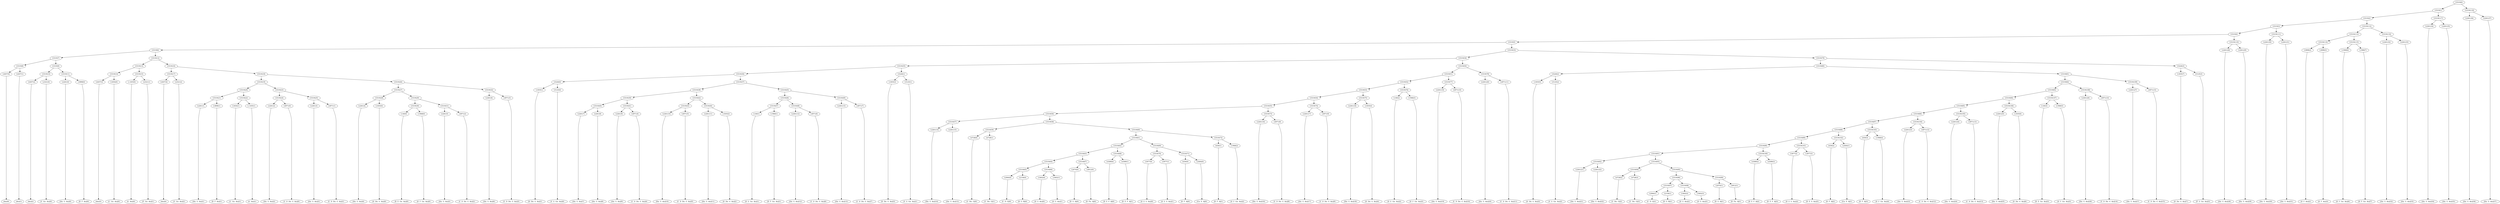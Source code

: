 digraph sample{
"L4457(0)"->"[Ais](0)"
"L4457(1)"->"[Ais](1)"
"L5319(8)"->"L4457(0)"
"L5319(8)"->"L4457(1)"
"L4457(2)"->"[Ais](2)"
"L2321(0)"->"[F  Gis  Ais](0)"
"L5319(10)"->"L4457(2)"
"L5319(10)"->"L2321(0)"
"L2261(0)"->"[Dis  G  Ais](0)"
"L3898(0)"->"[D  F  Ais](0)"
"L5319(11)"->"L2261(0)"
"L5319(11)"->"L3898(0)"
"L5319(9)"->"L5319(10)"
"L5319(9)"->"L5319(11)"
"L5319(7)"->"L5319(8)"
"L5319(7)"->"L5319(9)"
"L4457(3)"->"[Ais](3)"
"L3454(0)"->"[C  Gis  Ais](0)"
"L5319(14)"->"L4457(3)"
"L5319(14)"->"L3454(0)"
"L-1455(0)"->"[G  Ais](0)"
"L2321(1)"->"[F  Gis  Ais](1)"
"L5319(15)"->"L-1455(0)"
"L5319(15)"->"L2321(1)"
"L5319(13)"->"L5319(14)"
"L5319(13)"->"L5319(15)"
"L4457(4)"->"[Ais](4)"
"L2321(2)"->"[F  Gis  Ais](2)"
"L5319(17)"->"L4457(4)"
"L5319(17)"->"L2321(2)"
"L2261(1)"->"[Dis  G  Ais](1)"
"L3898(1)"->"[D  F  Ais](1)"
"L5319(21)"->"L2261(1)"
"L5319(21)"->"L3898(1)"
"L3454(1)"->"[C  Gis  Ais](1)"
"L-1455(1)"->"[G  Ais](1)"
"L5319(22)"->"L3454(1)"
"L5319(22)"->"L-1455(1)"
"L5319(20)"->"L5319(21)"
"L5319(20)"->"L5319(22)"
"L2261(2)"->"[Dis  G  Ais](2)"
"L4971(0)"->"[C  D  Dis  G  Ais](0)"
"L5319(24)"->"L2261(2)"
"L5319(24)"->"L4971(0)"
"L2261(3)"->"[Dis  G  Ais](3)"
"L4971(1)"->"[C  D  Dis  G  Ais](1)"
"L5319(25)"->"L2261(3)"
"L5319(25)"->"L4971(1)"
"L5319(23)"->"L5319(24)"
"L5319(23)"->"L5319(25)"
"L5319(19)"->"L5319(20)"
"L5319(19)"->"L5319(23)"
"L2261(4)"->"[Dis  G  Ais](4)"
"L1835(0)"->"[D  Dis  G  Ais](0)"
"L5319(28)"->"L2261(4)"
"L5319(28)"->"L1835(0)"
"L140(0)"->"[D  E  Gis  Ais](0)"
"L1968(0)"->"[D  F  Gis  Ais](0)"
"L5319(30)"->"L140(0)"
"L5319(30)"->"L1968(0)"
"L2261(5)"->"[Dis  G  Ais](5)"
"L4971(2)"->"[C  D  Dis  G  Ais](2)"
"L5319(31)"->"L2261(5)"
"L5319(31)"->"L4971(2)"
"L5319(29)"->"L5319(30)"
"L5319(29)"->"L5319(31)"
"L5319(27)"->"L5319(28)"
"L5319(27)"->"L5319(29)"
"L2261(6)"->"[Dis  G  Ais](6)"
"L4971(3)"->"[C  D  Dis  G  Ais](3)"
"L5319(32)"->"L2261(6)"
"L5319(32)"->"L4971(3)"
"L5319(26)"->"L5319(27)"
"L5319(26)"->"L5319(32)"
"L5319(18)"->"L5319(19)"
"L5319(18)"->"L5319(26)"
"L5319(16)"->"L5319(17)"
"L5319(16)"->"L5319(18)"
"L5319(12)"->"L5319(13)"
"L5319(12)"->"L5319(16)"
"L5319(6)"->"L5319(7)"
"L5319(6)"->"L5319(12)"
"L1835(1)"->"[D  Dis  G  Ais](1)"
"L5125(0)"->"[F  G  Gis  Ais](0)"
"L5226(0)"->"L1835(1)"
"L5226(0)"->"L5125(0)"
"L2261(7)"->"[Dis  G  Ais](7)"
"L2261(8)"->"[Dis  G  Ais](8)"
"L5319(40)"->"L2261(7)"
"L5319(40)"->"L2261(8)"
"L2261(9)"->"[Dis  G  Ais](9)"
"L4971(4)"->"[C  D  Dis  G  Ais](4)"
"L5319(41)"->"L2261(9)"
"L5319(41)"->"L4971(4)"
"L5319(39)"->"L5319(40)"
"L5319(39)"->"L5319(41)"
"L2261(10)"->"[Dis  G  Ais](10)"
"L4971(5)"->"[C  D  Dis  G  Ais](5)"
"L5319(43)"->"L2261(10)"
"L5319(43)"->"L4971(5)"
"L2261(11)"->"[Dis  G  Ais](11)"
"L1835(2)"->"[D  Dis  G  Ais](2)"
"L5319(44)"->"L2261(11)"
"L5319(44)"->"L1835(2)"
"L5319(42)"->"L5319(43)"
"L5319(42)"->"L5319(44)"
"L5319(38)"->"L5319(39)"
"L5319(38)"->"L5319(42)"
"L140(1)"->"[D  E  Gis  Ais](1)"
"L1968(1)"->"[D  F  Gis  Ais](1)"
"L5319(47)"->"L140(1)"
"L5319(47)"->"L1968(1)"
"L2261(12)"->"[Dis  G  Ais](12)"
"L4971(6)"->"[C  D  Dis  G  Ais](6)"
"L5319(48)"->"L2261(12)"
"L5319(48)"->"L4971(6)"
"L5319(46)"->"L5319(47)"
"L5319(46)"->"L5319(48)"
"L2261(13)"->"[Dis  G  Ais](13)"
"L4971(7)"->"[C  D  Dis  G  Ais](7)"
"L5319(49)"->"L2261(13)"
"L5319(49)"->"L4971(7)"
"L5319(45)"->"L5319(46)"
"L5319(45)"->"L5319(49)"
"L5319(37)"->"L5319(38)"
"L5319(37)"->"L5319(45)"
"L5319(36)"->"L5226(0)"
"L5319(36)"->"L5319(37)"
"L1835(3)"->"[D  Dis  G  Ais](3)"
"L5125(1)"->"[F  G  Gis  Ais](1)"
"L5226(1)"->"L1835(3)"
"L5226(1)"->"L5125(1)"
"L5319(35)"->"L5319(36)"
"L5319(35)"->"L5226(1)"
"L2261(14)"->"[Dis  G  Ais](14)"
"L2261(15)"->"[Dis  G  Ais](15)"
"L5319(57)"->"L2261(14)"
"L5319(57)"->"L2261(15)"
"L4728(0)"->"[C  Dis  G](0)"
"L4728(1)"->"[C  Dis  G](1)"
"L5319(59)"->"L4728(0)"
"L5319(59)"->"L4728(1)"
"L2064(0)"->"[C  D  G](0)"
"L2156(0)"->"[D  G  B](0)"
"L5319(65)"->"L2064(0)"
"L5319(65)"->"L2156(0)"
"L3402(0)"->"[D  G  Ais](0)"
"L3402(1)"->"[D  G  Ais](1)"
"L5319(66)"->"L3402(0)"
"L5319(66)"->"L3402(1)"
"L5319(64)"->"L5319(65)"
"L5319(64)"->"L5319(66)"
"L2074(0)"->"[D  G  A](0)"
"L4912(0)"->"[D  Fis  A](0)"
"L5319(67)"->"L2074(0)"
"L5319(67)"->"L4912(0)"
"L5319(63)"->"L5319(64)"
"L5319(63)"->"L5319(67)"
"L4389(0)"->"[D  E  F  A](0)"
"L4389(1)"->"[D  E  F  A](1)"
"L5319(68)"->"L4389(0)"
"L5319(68)"->"L4389(1)"
"L5319(62)"->"L5319(63)"
"L5319(62)"->"L5319(68)"
"L3977(0)"->"[D  E  G  Ais](0)"
"L3977(1)"->"[D  E  G  Ais](1)"
"L5319(70)"->"L3977(0)"
"L5319(70)"->"L3977(1)"
"L630(0)"->"[D  F  A](0)"
"L2404(0)"->"[Cis  E  A](0)"
"L5319(71)"->"L630(0)"
"L5319(71)"->"L2404(0)"
"L5319(69)"->"L5319(70)"
"L5319(69)"->"L5319(71)"
"L5319(61)"->"L5319(62)"
"L5319(61)"->"L5319(69)"
"L630(1)"->"[D  F  A](1)"
"L1968(2)"->"[D  F  Gis  Ais](2)"
"L5319(72)"->"L630(1)"
"L5319(72)"->"L1968(2)"
"L5319(60)"->"L5319(61)"
"L5319(60)"->"L5319(72)"
"L5319(58)"->"L5319(59)"
"L5319(58)"->"L5319(60)"
"L5319(56)"->"L5319(57)"
"L5319(56)"->"L5319(58)"
"L2261(16)"->"[Dis  G  Ais](16)"
"L4971(8)"->"[C  D  Dis  G  Ais](8)"
"L5319(73)"->"L2261(16)"
"L5319(73)"->"L4971(8)"
"L5319(55)"->"L5319(56)"
"L5319(55)"->"L5319(73)"
"L2261(17)"->"[Dis  G  Ais](17)"
"L4971(9)"->"[C  D  Dis  G  Ais](9)"
"L5319(74)"->"L2261(17)"
"L5319(74)"->"L4971(9)"
"L5319(54)"->"L5319(55)"
"L5319(54)"->"L5319(74)"
"L2261(18)"->"[Dis  G  Ais](18)"
"L1835(4)"->"[D  Dis  G  Ais](4)"
"L5319(75)"->"L2261(18)"
"L5319(75)"->"L1835(4)"
"L5319(53)"->"L5319(54)"
"L5319(53)"->"L5319(75)"
"L140(2)"->"[D  E  Gis  Ais](2)"
"L1968(3)"->"[D  F  Gis  Ais](3)"
"L5319(76)"->"L140(2)"
"L5319(76)"->"L1968(3)"
"L5319(52)"->"L5319(53)"
"L5319(52)"->"L5319(76)"
"L2261(19)"->"[Dis  G  Ais](19)"
"L4971(10)"->"[C  D  Dis  G  Ais](10)"
"L5319(77)"->"L2261(19)"
"L5319(77)"->"L4971(10)"
"L5319(51)"->"L5319(52)"
"L5319(51)"->"L5319(77)"
"L2261(20)"->"[Dis  G  Ais](20)"
"L4971(11)"->"[C  D  Dis  G  Ais](11)"
"L5319(78)"->"L2261(20)"
"L5319(78)"->"L4971(11)"
"L5319(50)"->"L5319(51)"
"L5319(50)"->"L5319(78)"
"L5319(34)"->"L5319(35)"
"L5319(34)"->"L5319(50)"
"L1835(5)"->"[D  Dis  G  Ais](5)"
"L5125(2)"->"[F  G  Gis  Ais](2)"
"L5226(2)"->"L1835(5)"
"L5226(2)"->"L5125(2)"
"L2261(21)"->"[Dis  G  Ais](21)"
"L2261(22)"->"[Dis  G  Ais](22)"
"L5319(92)"->"L2261(21)"
"L5319(92)"->"L2261(22)"
"L4728(2)"->"[C  Dis  G](2)"
"L4728(3)"->"[C  Dis  G](3)"
"L5319(94)"->"L4728(2)"
"L5319(94)"->"L4728(3)"
"L2064(1)"->"[C  D  G](1)"
"L2156(1)"->"[D  G  B](1)"
"L5319(97)"->"L2064(1)"
"L5319(97)"->"L2156(1)"
"L3402(2)"->"[D  G  Ais](2)"
"L3402(3)"->"[D  G  Ais](3)"
"L5319(98)"->"L3402(2)"
"L5319(98)"->"L3402(3)"
"L5319(96)"->"L5319(97)"
"L5319(96)"->"L5319(98)"
"L2074(1)"->"[D  G  A](1)"
"L4912(1)"->"[D  Fis  A](1)"
"L5319(99)"->"L2074(1)"
"L5319(99)"->"L4912(1)"
"L5319(95)"->"L5319(96)"
"L5319(95)"->"L5319(99)"
"L5319(93)"->"L5319(94)"
"L5319(93)"->"L5319(95)"
"L5319(91)"->"L5319(92)"
"L5319(91)"->"L5319(93)"
"L4389(2)"->"[D  E  F  A](2)"
"L4389(3)"->"[D  E  F  A](3)"
"L5319(100)"->"L4389(2)"
"L5319(100)"->"L4389(3)"
"L5319(90)"->"L5319(91)"
"L5319(90)"->"L5319(100)"
"L3977(2)"->"[D  E  G  Ais](2)"
"L3977(3)"->"[D  E  G  Ais](3)"
"L5319(101)"->"L3977(2)"
"L5319(101)"->"L3977(3)"
"L5319(89)"->"L5319(90)"
"L5319(89)"->"L5319(101)"
"L630(2)"->"[D  F  A](2)"
"L2404(1)"->"[Cis  E  A](1)"
"L5319(102)"->"L630(2)"
"L5319(102)"->"L2404(1)"
"L5319(88)"->"L5319(89)"
"L5319(88)"->"L5319(102)"
"L630(3)"->"[D  F  A](3)"
"L1968(4)"->"[D  F  Gis  Ais](4)"
"L5319(103)"->"L630(3)"
"L5319(103)"->"L1968(4)"
"L5319(87)"->"L5319(88)"
"L5319(87)"->"L5319(103)"
"L2261(23)"->"[Dis  G  Ais](23)"
"L4971(12)"->"[C  D  Dis  G  Ais](12)"
"L5319(104)"->"L2261(23)"
"L5319(104)"->"L4971(12)"
"L5319(86)"->"L5319(87)"
"L5319(86)"->"L5319(104)"
"L2261(24)"->"[Dis  G  Ais](24)"
"L4971(13)"->"[C  D  Dis  G  Ais](13)"
"L5319(105)"->"L2261(24)"
"L5319(105)"->"L4971(13)"
"L5319(85)"->"L5319(86)"
"L5319(85)"->"L5319(105)"
"L2261(25)"->"[Dis  G  Ais](25)"
"L1835(6)"->"[D  Dis  G  Ais](6)"
"L5319(106)"->"L2261(25)"
"L5319(106)"->"L1835(6)"
"L5319(84)"->"L5319(85)"
"L5319(84)"->"L5319(106)"
"L140(3)"->"[D  E  Gis  Ais](3)"
"L1968(5)"->"[D  F  Gis  Ais](5)"
"L5319(107)"->"L140(3)"
"L5319(107)"->"L1968(5)"
"L5319(83)"->"L5319(84)"
"L5319(83)"->"L5319(107)"
"L2261(26)"->"[Dis  G  Ais](26)"
"L4971(14)"->"[C  D  Dis  G  Ais](14)"
"L5319(108)"->"L2261(26)"
"L5319(108)"->"L4971(14)"
"L5319(82)"->"L5319(83)"
"L5319(82)"->"L5319(108)"
"L2261(27)"->"[Dis  G  Ais](27)"
"L4971(15)"->"[C  D  Dis  G  Ais](15)"
"L5319(109)"->"L2261(27)"
"L5319(109)"->"L4971(15)"
"L5319(81)"->"L5319(82)"
"L5319(81)"->"L5319(109)"
"L5319(80)"->"L5226(2)"
"L5319(80)"->"L5319(81)"
"L1835(7)"->"[D  Dis  G  Ais](7)"
"L5125(3)"->"[F  G  Gis  Ais](3)"
"L5226(3)"->"L1835(7)"
"L5226(3)"->"L5125(3)"
"L5319(79)"->"L5319(80)"
"L5319(79)"->"L5226(3)"
"L5319(33)"->"L5319(34)"
"L5319(33)"->"L5319(79)"
"L5319(5)"->"L5319(6)"
"L5319(5)"->"L5319(33)"
"L2261(28)"->"[Dis  G  Ais](28)"
"L2261(29)"->"[Dis  G  Ais](29)"
"L5319(110)"->"L2261(28)"
"L5319(110)"->"L2261(29)"
"L5319(4)"->"L5319(5)"
"L5319(4)"->"L5319(110)"
"L2261(30)"->"[Dis  G  Ais](30)"
"L2261(31)"->"[Dis  G  Ais](31)"
"L5319(111)"->"L2261(30)"
"L5319(111)"->"L2261(31)"
"L5319(3)"->"L5319(4)"
"L5319(3)"->"L5319(111)"
"L3898(2)"->"[D  F  Ais](2)"
"L3898(3)"->"[D  F  Ais](3)"
"L5319(114)"->"L3898(2)"
"L5319(114)"->"L3898(3)"
"L1968(6)"->"[D  F  Gis  Ais](6)"
"L1968(7)"->"[D  F  Gis  Ais](7)"
"L5319(115)"->"L1968(6)"
"L5319(115)"->"L1968(7)"
"L5319(113)"->"L5319(114)"
"L5319(113)"->"L5319(115)"
"L2261(32)"->"[Dis  G  Ais](32)"
"L2261(33)"->"[Dis  G  Ais](33)"
"L5319(116)"->"L2261(32)"
"L5319(116)"->"L2261(33)"
"L5319(112)"->"L5319(113)"
"L5319(112)"->"L5319(116)"
"L5319(2)"->"L5319(3)"
"L5319(2)"->"L5319(112)"
"L2261(34)"->"[Dis  G  Ais](34)"
"L2261(35)"->"[Dis  G  Ais](35)"
"L5319(117)"->"L2261(34)"
"L5319(117)"->"L2261(35)"
"L5319(1)"->"L5319(2)"
"L5319(1)"->"L5319(117)"
"L2261(36)"->"[Dis  G  Ais](36)"
"L2261(37)"->"[Dis  G  Ais](37)"
"L5319(118)"->"L2261(36)"
"L5319(118)"->"L2261(37)"
"L5319(0)"->"L5319(1)"
"L5319(0)"->"L5319(118)"
{rank = min; "L5319(0)"}
{rank = same; "L5319(1)"; "L5319(118)";}
{rank = same; "L5319(2)"; "L5319(117)"; "L2261(36)"; "L2261(37)";}
{rank = same; "L5319(3)"; "L5319(112)"; "L2261(34)"; "L2261(35)";}
{rank = same; "L5319(4)"; "L5319(111)"; "L5319(113)"; "L5319(116)";}
{rank = same; "L5319(5)"; "L5319(110)"; "L2261(30)"; "L2261(31)"; "L5319(114)"; "L5319(115)"; "L2261(32)"; "L2261(33)";}
{rank = same; "L5319(6)"; "L5319(33)"; "L2261(28)"; "L2261(29)"; "L3898(2)"; "L3898(3)"; "L1968(6)"; "L1968(7)";}
{rank = same; "L5319(7)"; "L5319(12)"; "L5319(34)"; "L5319(79)";}
{rank = same; "L5319(8)"; "L5319(9)"; "L5319(13)"; "L5319(16)"; "L5319(35)"; "L5319(50)"; "L5319(80)"; "L5226(3)";}
{rank = same; "L4457(0)"; "L4457(1)"; "L5319(10)"; "L5319(11)"; "L5319(14)"; "L5319(15)"; "L5319(17)"; "L5319(18)"; "L5319(36)"; "L5226(1)"; "L5319(51)"; "L5319(78)"; "L5226(2)"; "L5319(81)"; "L1835(7)"; "L5125(3)";}
{rank = same; "L4457(2)"; "L2321(0)"; "L2261(0)"; "L3898(0)"; "L4457(3)"; "L3454(0)"; "L-1455(0)"; "L2321(1)"; "L4457(4)"; "L2321(2)"; "L5319(19)"; "L5319(26)"; "L5226(0)"; "L5319(37)"; "L1835(3)"; "L5125(1)"; "L5319(52)"; "L5319(77)"; "L2261(20)"; "L4971(11)"; "L1835(5)"; "L5125(2)"; "L5319(82)"; "L5319(109)";}
{rank = same; "L5319(20)"; "L5319(23)"; "L5319(27)"; "L5319(32)"; "L1835(1)"; "L5125(0)"; "L5319(38)"; "L5319(45)"; "L5319(53)"; "L5319(76)"; "L2261(19)"; "L4971(10)"; "L5319(83)"; "L5319(108)"; "L2261(27)"; "L4971(15)";}
{rank = same; "L5319(21)"; "L5319(22)"; "L5319(24)"; "L5319(25)"; "L5319(28)"; "L5319(29)"; "L2261(6)"; "L4971(3)"; "L5319(39)"; "L5319(42)"; "L5319(46)"; "L5319(49)"; "L5319(54)"; "L5319(75)"; "L140(2)"; "L1968(3)"; "L5319(84)"; "L5319(107)"; "L2261(26)"; "L4971(14)";}
{rank = same; "L2261(1)"; "L3898(1)"; "L3454(1)"; "L-1455(1)"; "L2261(2)"; "L4971(0)"; "L2261(3)"; "L4971(1)"; "L2261(4)"; "L1835(0)"; "L5319(30)"; "L5319(31)"; "L5319(40)"; "L5319(41)"; "L5319(43)"; "L5319(44)"; "L5319(47)"; "L5319(48)"; "L2261(13)"; "L4971(7)"; "L5319(55)"; "L5319(74)"; "L2261(18)"; "L1835(4)"; "L5319(85)"; "L5319(106)"; "L140(3)"; "L1968(5)";}
{rank = same; "L140(0)"; "L1968(0)"; "L2261(5)"; "L4971(2)"; "L2261(7)"; "L2261(8)"; "L2261(9)"; "L4971(4)"; "L2261(10)"; "L4971(5)"; "L2261(11)"; "L1835(2)"; "L140(1)"; "L1968(1)"; "L2261(12)"; "L4971(6)"; "L5319(56)"; "L5319(73)"; "L2261(17)"; "L4971(9)"; "L5319(86)"; "L5319(105)"; "L2261(25)"; "L1835(6)";}
{rank = same; "L5319(57)"; "L5319(58)"; "L2261(16)"; "L4971(8)"; "L5319(87)"; "L5319(104)"; "L2261(24)"; "L4971(13)";}
{rank = same; "L2261(14)"; "L2261(15)"; "L5319(59)"; "L5319(60)"; "L5319(88)"; "L5319(103)"; "L2261(23)"; "L4971(12)";}
{rank = same; "L4728(0)"; "L4728(1)"; "L5319(61)"; "L5319(72)"; "L5319(89)"; "L5319(102)"; "L630(3)"; "L1968(4)";}
{rank = same; "L5319(62)"; "L5319(69)"; "L630(1)"; "L1968(2)"; "L5319(90)"; "L5319(101)"; "L630(2)"; "L2404(1)";}
{rank = same; "L5319(63)"; "L5319(68)"; "L5319(70)"; "L5319(71)"; "L5319(91)"; "L5319(100)"; "L3977(2)"; "L3977(3)";}
{rank = same; "L5319(64)"; "L5319(67)"; "L4389(0)"; "L4389(1)"; "L3977(0)"; "L3977(1)"; "L630(0)"; "L2404(0)"; "L5319(92)"; "L5319(93)"; "L4389(2)"; "L4389(3)";}
{rank = same; "L5319(65)"; "L5319(66)"; "L2074(0)"; "L4912(0)"; "L2261(21)"; "L2261(22)"; "L5319(94)"; "L5319(95)";}
{rank = same; "L2064(0)"; "L2156(0)"; "L3402(0)"; "L3402(1)"; "L4728(2)"; "L4728(3)"; "L5319(96)"; "L5319(99)";}
{rank = same; "L5319(97)"; "L5319(98)"; "L2074(1)"; "L4912(1)";}
{rank = same; "L2064(1)"; "L2156(1)"; "L3402(2)"; "L3402(3)";}
{rank = max; "[Ais](0)"; "[Ais](1)"; "[Ais](2)"; "[Ais](3)"; "[Ais](4)"; "[C  D  Dis  G  Ais](0)"; "[C  D  Dis  G  Ais](1)"; "[C  D  Dis  G  Ais](10)"; "[C  D  Dis  G  Ais](11)"; "[C  D  Dis  G  Ais](12)"; "[C  D  Dis  G  Ais](13)"; "[C  D  Dis  G  Ais](14)"; "[C  D  Dis  G  Ais](15)"; "[C  D  Dis  G  Ais](2)"; "[C  D  Dis  G  Ais](3)"; "[C  D  Dis  G  Ais](4)"; "[C  D  Dis  G  Ais](5)"; "[C  D  Dis  G  Ais](6)"; "[C  D  Dis  G  Ais](7)"; "[C  D  Dis  G  Ais](8)"; "[C  D  Dis  G  Ais](9)"; "[C  D  G](0)"; "[C  D  G](1)"; "[C  Dis  G](0)"; "[C  Dis  G](1)"; "[C  Dis  G](2)"; "[C  Dis  G](3)"; "[C  Gis  Ais](0)"; "[C  Gis  Ais](1)"; "[Cis  E  A](0)"; "[Cis  E  A](1)"; "[D  Dis  G  Ais](0)"; "[D  Dis  G  Ais](1)"; "[D  Dis  G  Ais](2)"; "[D  Dis  G  Ais](3)"; "[D  Dis  G  Ais](4)"; "[D  Dis  G  Ais](5)"; "[D  Dis  G  Ais](6)"; "[D  Dis  G  Ais](7)"; "[D  E  F  A](0)"; "[D  E  F  A](1)"; "[D  E  F  A](2)"; "[D  E  F  A](3)"; "[D  E  G  Ais](0)"; "[D  E  G  Ais](1)"; "[D  E  G  Ais](2)"; "[D  E  G  Ais](3)"; "[D  E  Gis  Ais](0)"; "[D  E  Gis  Ais](1)"; "[D  E  Gis  Ais](2)"; "[D  E  Gis  Ais](3)"; "[D  F  A](0)"; "[D  F  A](1)"; "[D  F  A](2)"; "[D  F  A](3)"; "[D  F  Ais](0)"; "[D  F  Ais](1)"; "[D  F  Ais](2)"; "[D  F  Ais](3)"; "[D  F  Gis  Ais](0)"; "[D  F  Gis  Ais](1)"; "[D  F  Gis  Ais](2)"; "[D  F  Gis  Ais](3)"; "[D  F  Gis  Ais](4)"; "[D  F  Gis  Ais](5)"; "[D  F  Gis  Ais](6)"; "[D  F  Gis  Ais](7)"; "[D  Fis  A](0)"; "[D  Fis  A](1)"; "[D  G  A](0)"; "[D  G  A](1)"; "[D  G  Ais](0)"; "[D  G  Ais](1)"; "[D  G  Ais](2)"; "[D  G  Ais](3)"; "[D  G  B](0)"; "[D  G  B](1)"; "[Dis  G  Ais](0)"; "[Dis  G  Ais](1)"; "[Dis  G  Ais](10)"; "[Dis  G  Ais](11)"; "[Dis  G  Ais](12)"; "[Dis  G  Ais](13)"; "[Dis  G  Ais](14)"; "[Dis  G  Ais](15)"; "[Dis  G  Ais](16)"; "[Dis  G  Ais](17)"; "[Dis  G  Ais](18)"; "[Dis  G  Ais](19)"; "[Dis  G  Ais](2)"; "[Dis  G  Ais](20)"; "[Dis  G  Ais](21)"; "[Dis  G  Ais](22)"; "[Dis  G  Ais](23)"; "[Dis  G  Ais](24)"; "[Dis  G  Ais](25)"; "[Dis  G  Ais](26)"; "[Dis  G  Ais](27)"; "[Dis  G  Ais](28)"; "[Dis  G  Ais](29)"; "[Dis  G  Ais](3)"; "[Dis  G  Ais](30)"; "[Dis  G  Ais](31)"; "[Dis  G  Ais](32)"; "[Dis  G  Ais](33)"; "[Dis  G  Ais](34)"; "[Dis  G  Ais](35)"; "[Dis  G  Ais](36)"; "[Dis  G  Ais](37)"; "[Dis  G  Ais](4)"; "[Dis  G  Ais](5)"; "[Dis  G  Ais](6)"; "[Dis  G  Ais](7)"; "[Dis  G  Ais](8)"; "[Dis  G  Ais](9)"; "[F  G  Gis  Ais](0)"; "[F  G  Gis  Ais](1)"; "[F  G  Gis  Ais](2)"; "[F  G  Gis  Ais](3)"; "[F  Gis  Ais](0)"; "[F  Gis  Ais](1)"; "[F  Gis  Ais](2)"; "[G  Ais](0)"; "[G  Ais](1)";}
}
